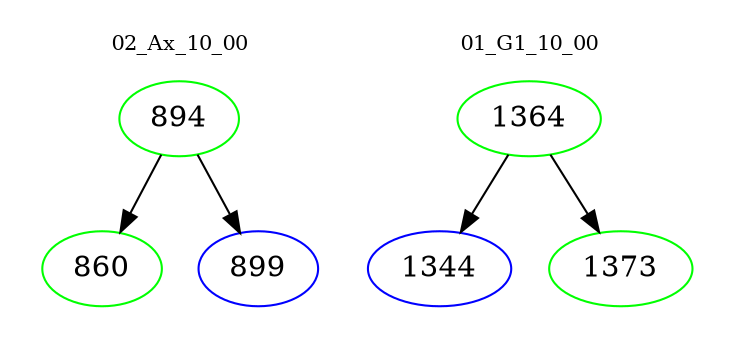 digraph{
subgraph cluster_0 {
color = white
label = "02_Ax_10_00";
fontsize=10;
T0_894 [label="894", color="green"]
T0_894 -> T0_860 [color="black"]
T0_860 [label="860", color="green"]
T0_894 -> T0_899 [color="black"]
T0_899 [label="899", color="blue"]
}
subgraph cluster_1 {
color = white
label = "01_G1_10_00";
fontsize=10;
T1_1364 [label="1364", color="green"]
T1_1364 -> T1_1344 [color="black"]
T1_1344 [label="1344", color="blue"]
T1_1364 -> T1_1373 [color="black"]
T1_1373 [label="1373", color="green"]
}
}
